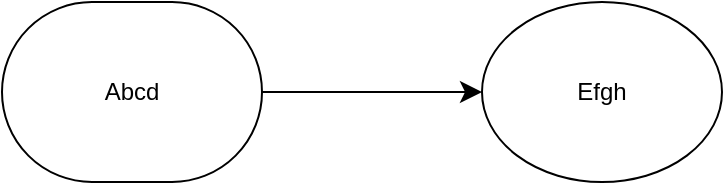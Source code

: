 <mxfile version="28.0.7">
  <diagram name="Halaman-1" id="XCumHnsksSoLZMqQFJ0z">
    <mxGraphModel dx="1371" dy="745" grid="1" gridSize="10" guides="1" tooltips="1" connect="1" arrows="1" fold="1" page="1" pageScale="1" pageWidth="827" pageHeight="1169" math="0" shadow="0">
      <root>
        <mxCell id="0" />
        <mxCell id="1" parent="0" />
        <mxCell id="kOMqlTjNbs3dtm6_lZ07-2" style="edgeStyle=none;curved=1;rounded=0;orthogonalLoop=1;jettySize=auto;html=1;fontSize=12;startSize=8;endSize=8;" parent="1" source="kOMqlTjNbs3dtm6_lZ07-1" target="kOMqlTjNbs3dtm6_lZ07-3" edge="1">
          <mxGeometry relative="1" as="geometry">
            <mxPoint x="310" y="375" as="targetPoint" />
          </mxGeometry>
        </mxCell>
        <mxCell id="kOMqlTjNbs3dtm6_lZ07-1" value="Abcd" style="rounded=1;whiteSpace=wrap;html=1;arcSize=50;" parent="1" vertex="1">
          <mxGeometry x="90" y="330" width="130" height="90" as="geometry" />
        </mxCell>
        <mxCell id="kOMqlTjNbs3dtm6_lZ07-3" value="Efgh" style="ellipse;whiteSpace=wrap;html=1;" parent="1" vertex="1">
          <mxGeometry x="330" y="330" width="120" height="90" as="geometry" />
        </mxCell>
      </root>
    </mxGraphModel>
  </diagram>
</mxfile>
